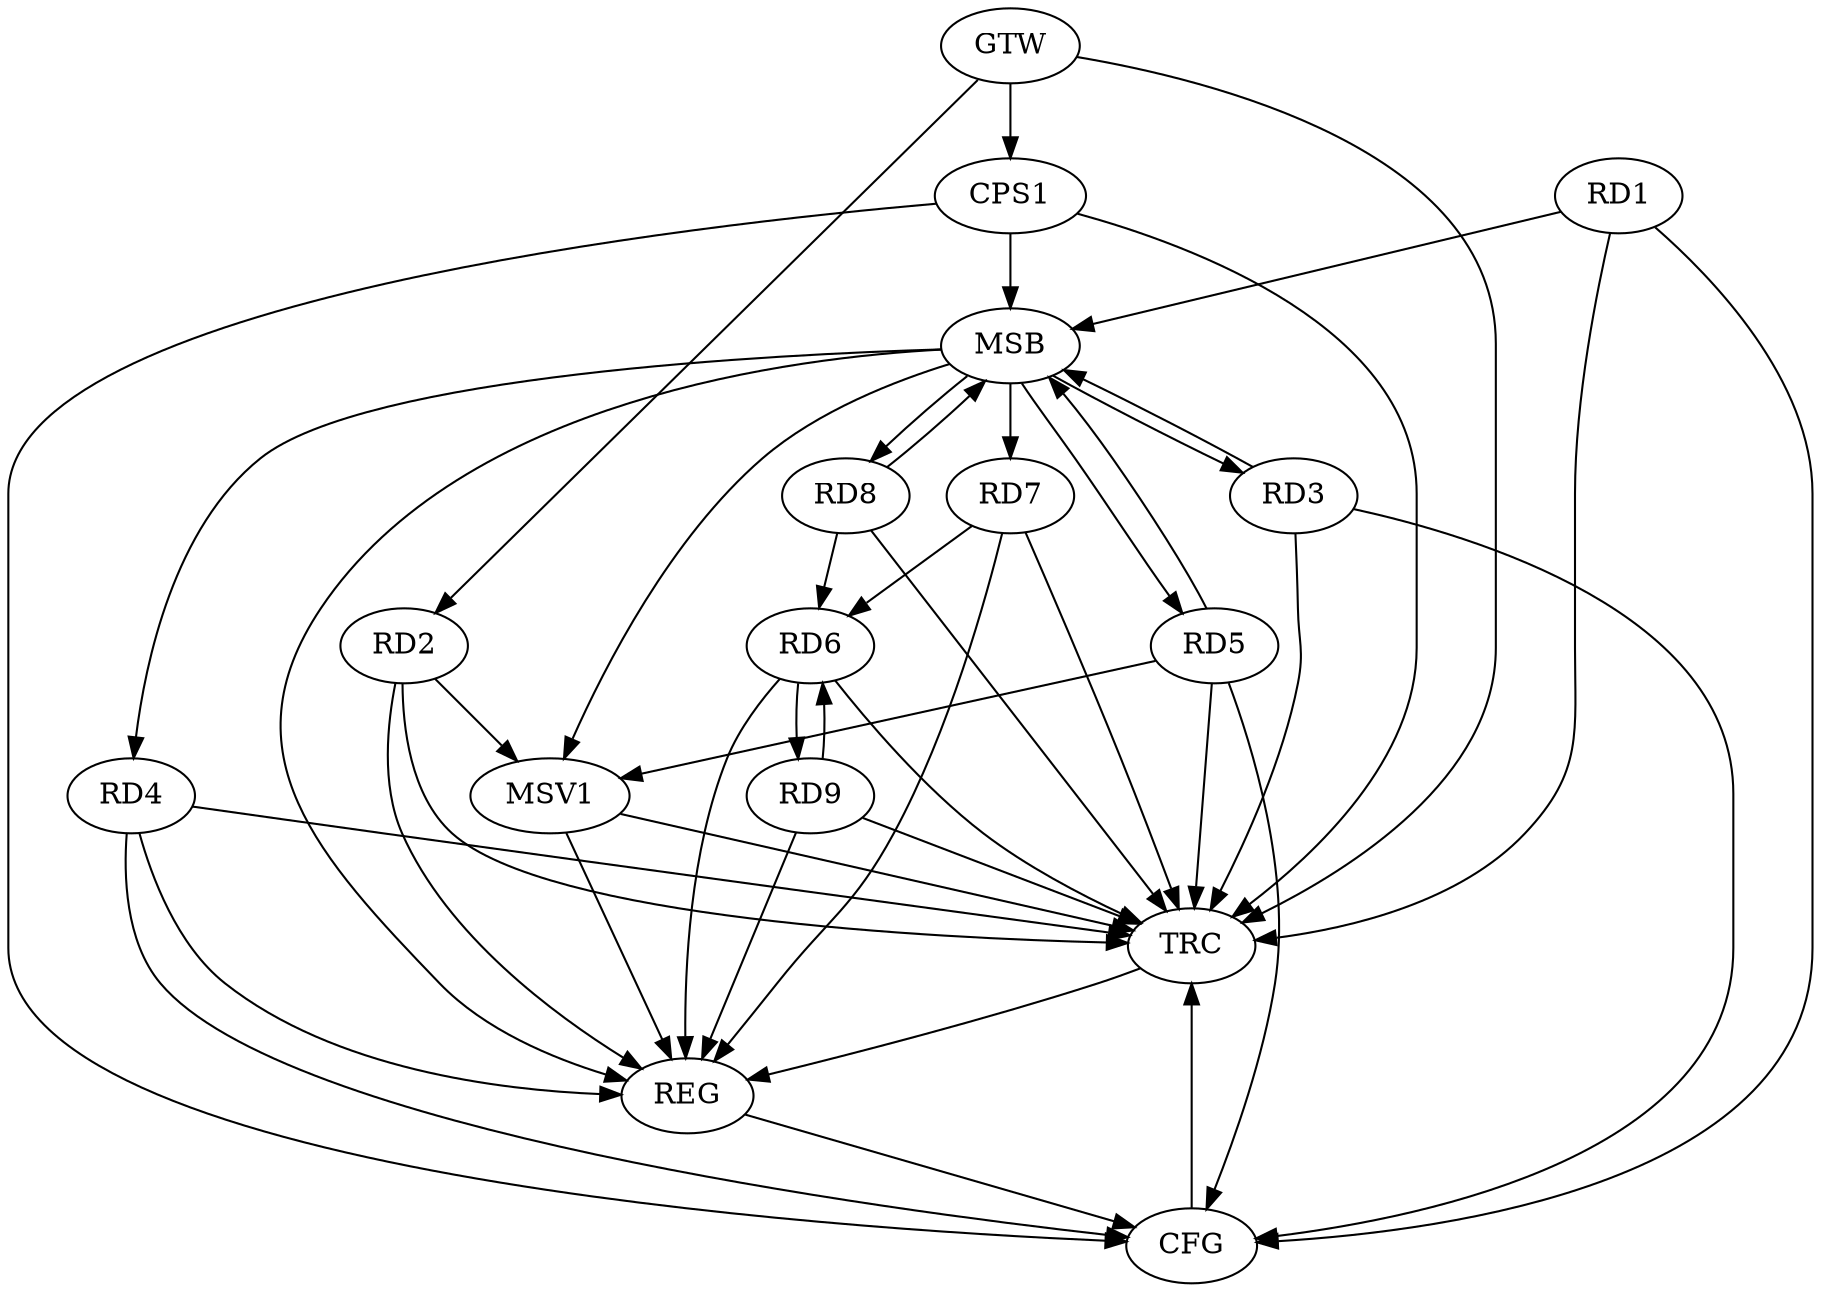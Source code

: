 strict digraph G {
  RD1 [ label="RD1" ];
  RD2 [ label="RD2" ];
  RD3 [ label="RD3" ];
  RD4 [ label="RD4" ];
  RD5 [ label="RD5" ];
  RD6 [ label="RD6" ];
  RD7 [ label="RD7" ];
  RD8 [ label="RD8" ];
  RD9 [ label="RD9" ];
  CPS1 [ label="CPS1" ];
  GTW [ label="GTW" ];
  REG [ label="REG" ];
  MSB [ label="MSB" ];
  CFG [ label="CFG" ];
  TRC [ label="TRC" ];
  MSV1 [ label="MSV1" ];
  RD6 -> RD9;
  GTW -> RD2;
  GTW -> CPS1;
  RD2 -> REG;
  RD4 -> REG;
  RD6 -> REG;
  RD7 -> REG;
  RD9 -> REG;
  RD1 -> MSB;
  MSB -> REG;
  RD3 -> MSB;
  RD5 -> MSB;
  RD8 -> MSB;
  CPS1 -> MSB;
  MSB -> RD3;
  MSB -> RD4;
  MSB -> RD5;
  MSB -> RD7;
  MSB -> RD8;
  RD4 -> CFG;
  RD3 -> CFG;
  CPS1 -> CFG;
  RD1 -> CFG;
  RD5 -> CFG;
  REG -> CFG;
  RD1 -> TRC;
  RD2 -> TRC;
  RD3 -> TRC;
  RD4 -> TRC;
  RD5 -> TRC;
  RD6 -> TRC;
  RD7 -> TRC;
  RD8 -> TRC;
  RD9 -> TRC;
  CPS1 -> TRC;
  GTW -> TRC;
  CFG -> TRC;
  TRC -> REG;
  RD7 -> RD6;
  RD9 -> RD6;
  RD8 -> RD6;
  RD2 -> MSV1;
  MSB -> MSV1;
  RD5 -> MSV1;
  MSV1 -> REG;
  MSV1 -> TRC;
}
